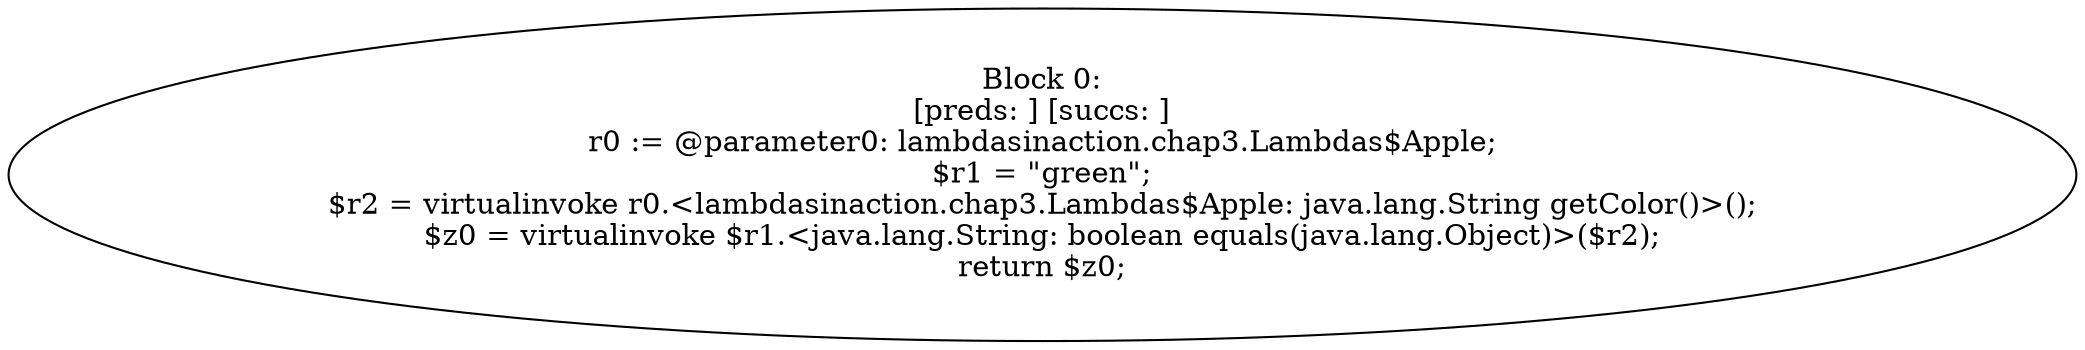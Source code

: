 digraph "unitGraph" {
    "Block 0:
[preds: ] [succs: ]
r0 := @parameter0: lambdasinaction.chap3.Lambdas$Apple;
$r1 = \"green\";
$r2 = virtualinvoke r0.<lambdasinaction.chap3.Lambdas$Apple: java.lang.String getColor()>();
$z0 = virtualinvoke $r1.<java.lang.String: boolean equals(java.lang.Object)>($r2);
return $z0;
"
}
